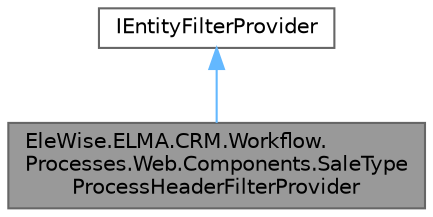 digraph "EleWise.ELMA.CRM.Workflow.Processes.Web.Components.SaleTypeProcessHeaderFilterProvider"
{
 // LATEX_PDF_SIZE
  bgcolor="transparent";
  edge [fontname=Helvetica,fontsize=10,labelfontname=Helvetica,labelfontsize=10];
  node [fontname=Helvetica,fontsize=10,shape=box,height=0.2,width=0.4];
  Node1 [id="Node000001",label="EleWise.ELMA.CRM.Workflow.\lProcesses.Web.Components.SaleType\lProcessHeaderFilterProvider",height=0.2,width=0.4,color="gray40", fillcolor="grey60", style="filled", fontcolor="black",tooltip="Провайдер для фильтрации доступных для запуска процессов внутри сделки"];
  Node2 -> Node1 [id="edge1_Node000001_Node000002",dir="back",color="steelblue1",style="solid",tooltip=" "];
  Node2 [id="Node000002",label="IEntityFilterProvider",height=0.2,width=0.4,color="gray40", fillcolor="white", style="filled",tooltip=" "];
}
